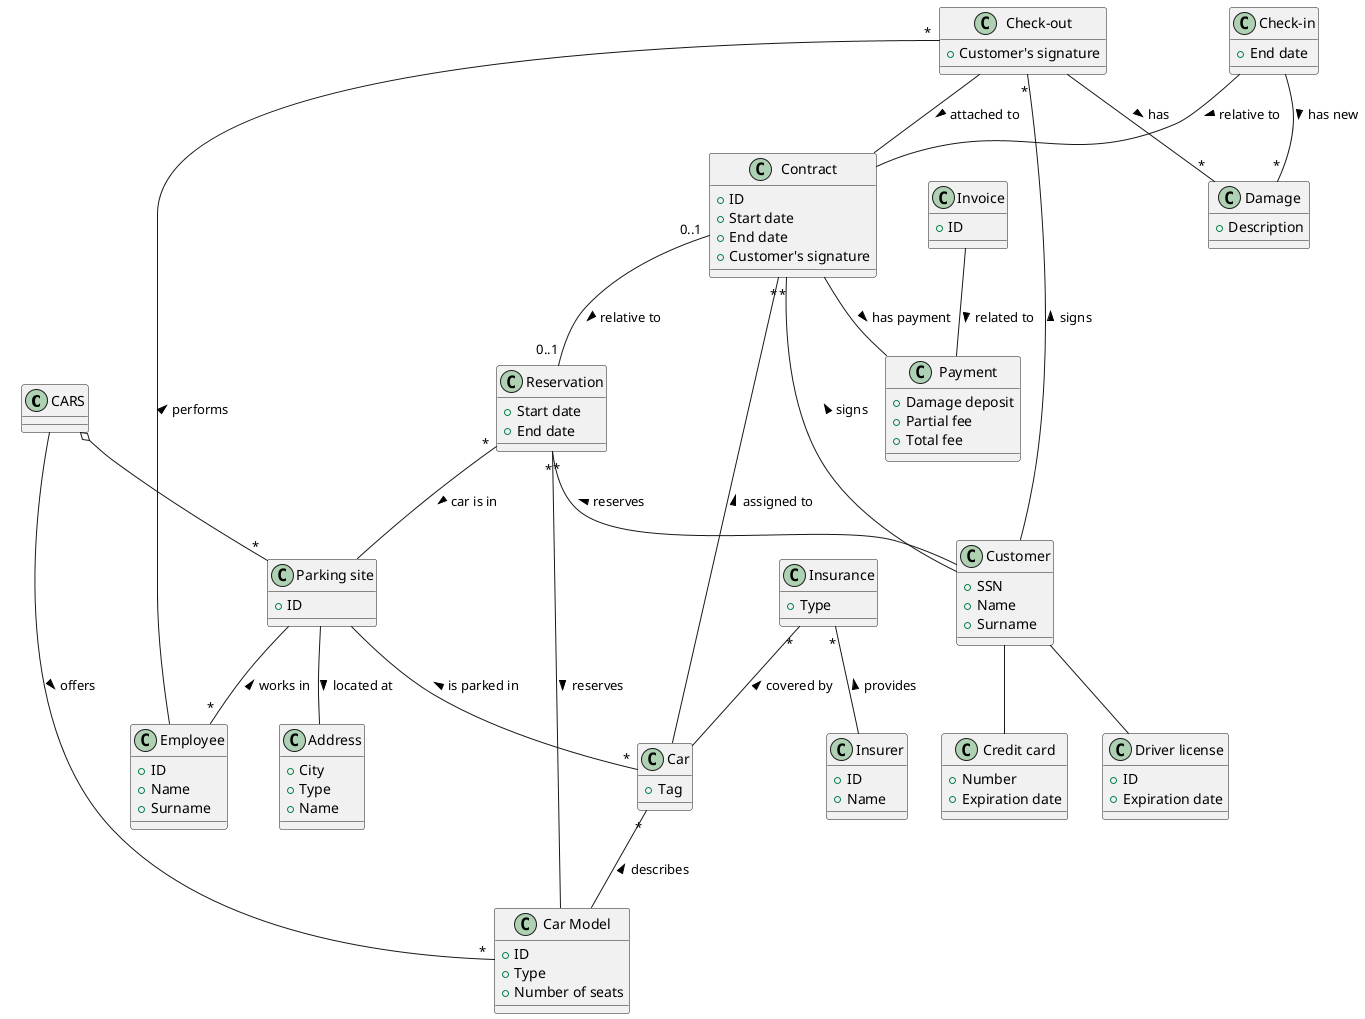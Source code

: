 @startuml

' CARS company
class CARS
class "Parking site" as ParkingSite
class Address
class Employee
class Car
class "Car Model" as CarModel
CARS o-- "*" ParkingSite
CARS -- "*" CarModel : offers >
ParkingSite -- "*" Car : is parked in <
ParkingSite -- "*" Employee : works in <
ParkingSite -- Address : located at >
Car "*" -- CarModel : describes <
Car : +Tag
CarModel : +ID
CarModel : +Type
CarModel : +Number of seats
ParkingSite : +ID
Address : +City
Address : +Type
Address : +Name
Employee : +ID
Employee : +Name
Employee : +Surname

' Insurances
class Insurer
class Insurance
Insurance "*" -- Insurer : provides <
Insurance "*" -- Car : covered by <
Insurer : +ID
Insurer : +Name
Insurance : +Type

' Customer
class Customer
class "Driver license" as DriverLicense
class "Credit card" as CreditCard
Customer -- DriverLicense
Customer -- CreditCard
Customer : +SSN
Customer : +Name
Customer : +Surname
DriverLicense : +ID
DriverLicense : +Expiration date
CreditCard : +Number
CreditCard : +Expiration date

' Reservation
class Reservation
Reservation "*" -- Customer : reserves <
Reservation "*" -- CarModel : reserves >
Reservation "*" -- ParkingSite : car is in >
Reservation : +Start date
Reservation : +End date

' Check-out - Part 1
class Contract
class Payment
Contract "*" -- Customer : signs <
Contract "0..1" -- "0..1" Reservation : relative to >
Contract -- Payment : has payment >
Contract "*" -- Car : assigned to <
Contract : +ID
Contract : +Start date
Contract : +End date
Contract : +Customer's signature
Payment : +Damage deposit
Payment : +Partial fee
Payment : +Total fee

' Check-out - Part 2
class "Check-out" as Checkout
class Damage
Checkout -- Contract : attached to >
Checkout -- "*" Damage : has >
Checkout "*" -- Customer : signs <
Checkout "*" -- Employee : performs <
Checkout : +Customer's signature
Damage : +Description

' Check-in
class "Check-in" as Checkin
Checkin -- Contract : relative to >
Checkin -- "*" Damage : has new >
Checkin : +End date

' Invoice
class Invoice
Invoice -- Payment : related to >
Invoice : +ID

@enduml
